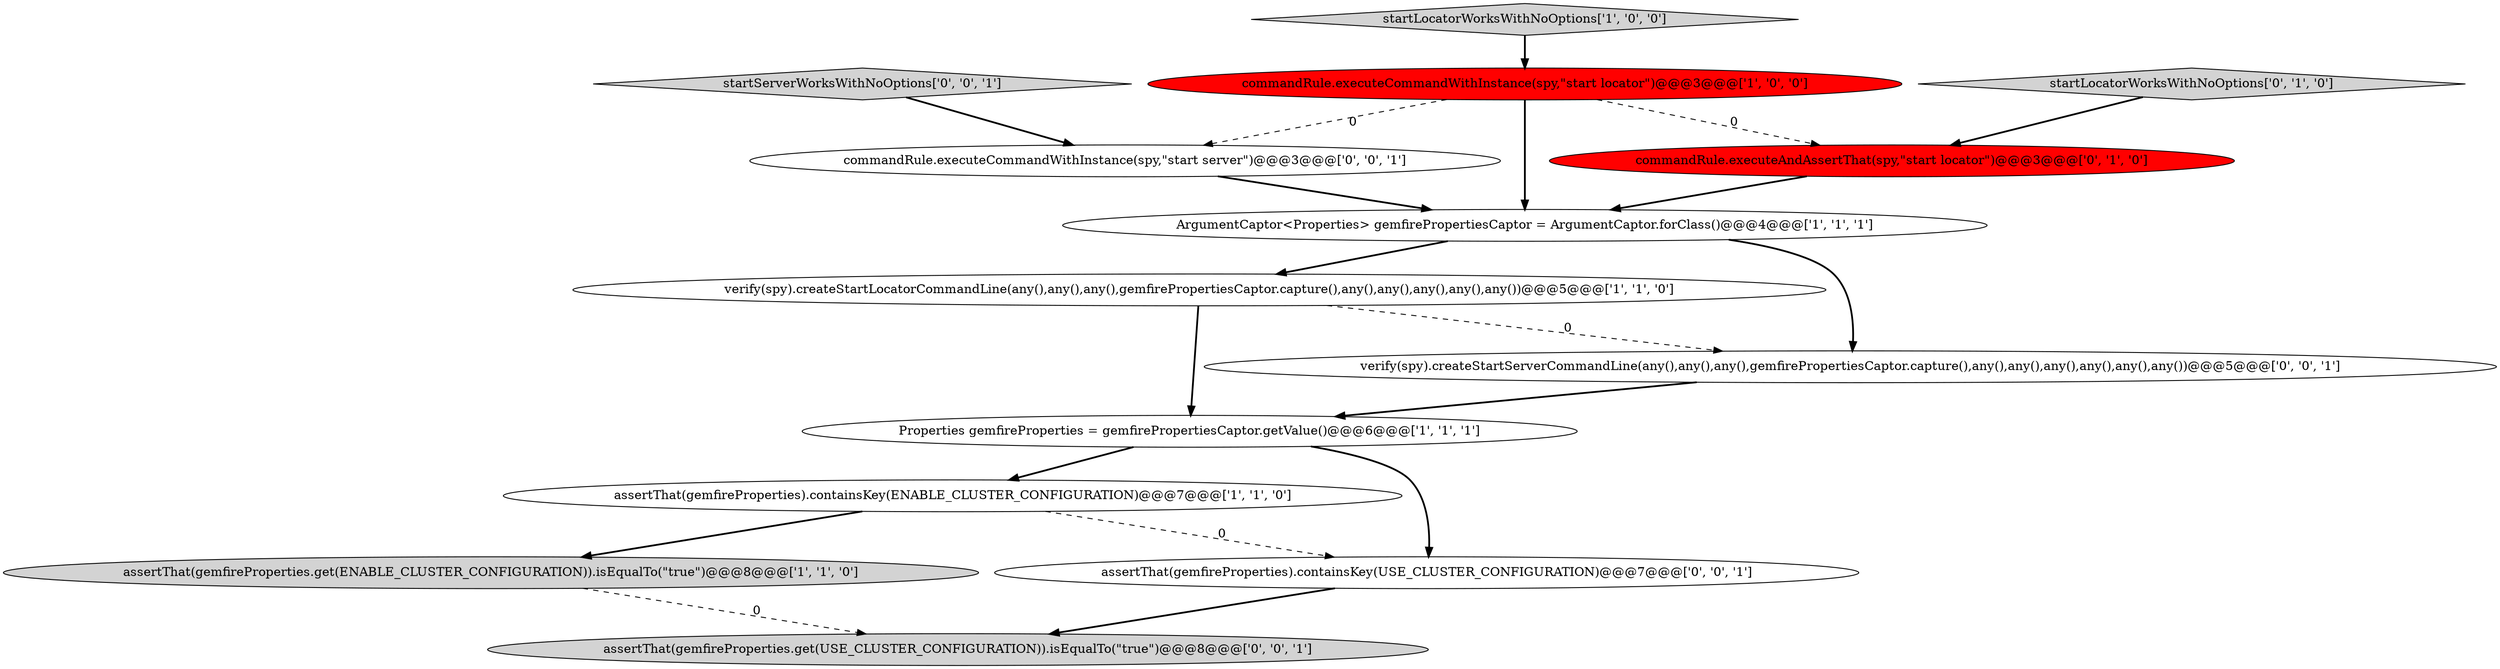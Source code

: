 digraph {
11 [style = filled, label = "commandRule.executeCommandWithInstance(spy,\"start server\")@@@3@@@['0', '0', '1']", fillcolor = white, shape = ellipse image = "AAA0AAABBB3BBB"];
0 [style = filled, label = "verify(spy).createStartLocatorCommandLine(any(),any(),any(),gemfirePropertiesCaptor.capture(),any(),any(),any(),any(),any())@@@5@@@['1', '1', '0']", fillcolor = white, shape = ellipse image = "AAA0AAABBB1BBB"];
7 [style = filled, label = "commandRule.executeAndAssertThat(spy,\"start locator\")@@@3@@@['0', '1', '0']", fillcolor = red, shape = ellipse image = "AAA1AAABBB2BBB"];
12 [style = filled, label = "assertThat(gemfireProperties).containsKey(USE_CLUSTER_CONFIGURATION)@@@7@@@['0', '0', '1']", fillcolor = white, shape = ellipse image = "AAA0AAABBB3BBB"];
13 [style = filled, label = "verify(spy).createStartServerCommandLine(any(),any(),any(),gemfirePropertiesCaptor.capture(),any(),any(),any(),any(),any(),any())@@@5@@@['0', '0', '1']", fillcolor = white, shape = ellipse image = "AAA0AAABBB3BBB"];
1 [style = filled, label = "assertThat(gemfireProperties).containsKey(ENABLE_CLUSTER_CONFIGURATION)@@@7@@@['1', '1', '0']", fillcolor = white, shape = ellipse image = "AAA0AAABBB1BBB"];
6 [style = filled, label = "Properties gemfireProperties = gemfirePropertiesCaptor.getValue()@@@6@@@['1', '1', '1']", fillcolor = white, shape = ellipse image = "AAA0AAABBB1BBB"];
4 [style = filled, label = "commandRule.executeCommandWithInstance(spy,\"start locator\")@@@3@@@['1', '0', '0']", fillcolor = red, shape = ellipse image = "AAA1AAABBB1BBB"];
5 [style = filled, label = "ArgumentCaptor<Properties> gemfirePropertiesCaptor = ArgumentCaptor.forClass()@@@4@@@['1', '1', '1']", fillcolor = white, shape = ellipse image = "AAA0AAABBB1BBB"];
8 [style = filled, label = "startLocatorWorksWithNoOptions['0', '1', '0']", fillcolor = lightgray, shape = diamond image = "AAA0AAABBB2BBB"];
2 [style = filled, label = "assertThat(gemfireProperties.get(ENABLE_CLUSTER_CONFIGURATION)).isEqualTo(\"true\")@@@8@@@['1', '1', '0']", fillcolor = lightgray, shape = ellipse image = "AAA0AAABBB1BBB"];
10 [style = filled, label = "assertThat(gemfireProperties.get(USE_CLUSTER_CONFIGURATION)).isEqualTo(\"true\")@@@8@@@['0', '0', '1']", fillcolor = lightgray, shape = ellipse image = "AAA0AAABBB3BBB"];
9 [style = filled, label = "startServerWorksWithNoOptions['0', '0', '1']", fillcolor = lightgray, shape = diamond image = "AAA0AAABBB3BBB"];
3 [style = filled, label = "startLocatorWorksWithNoOptions['1', '0', '0']", fillcolor = lightgray, shape = diamond image = "AAA0AAABBB1BBB"];
6->1 [style = bold, label=""];
1->12 [style = dashed, label="0"];
11->5 [style = bold, label=""];
1->2 [style = bold, label=""];
7->5 [style = bold, label=""];
12->10 [style = bold, label=""];
13->6 [style = bold, label=""];
9->11 [style = bold, label=""];
4->11 [style = dashed, label="0"];
5->0 [style = bold, label=""];
0->6 [style = bold, label=""];
4->5 [style = bold, label=""];
3->4 [style = bold, label=""];
4->7 [style = dashed, label="0"];
5->13 [style = bold, label=""];
0->13 [style = dashed, label="0"];
8->7 [style = bold, label=""];
2->10 [style = dashed, label="0"];
6->12 [style = bold, label=""];
}
